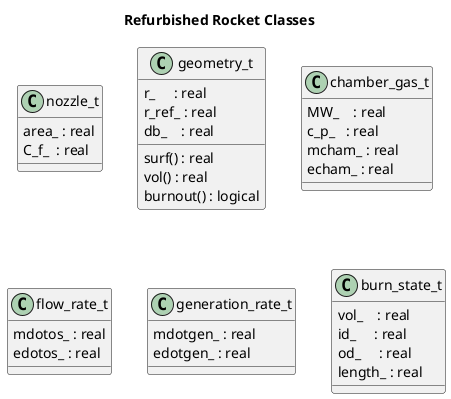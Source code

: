@startuml
Title Refurbished Rocket Classes

class nozzle_t{
  area_ : real
  C_f_  : real
}
class geometry_t{
  r_     : real
  r_ref_ : real
  db_    : real
  surf() : real
  vol() : real
  burnout() : logical
}
class chamber_gas_t{
  MW_    : real
  c_p_   : real
  mcham_ : real
  echam_ : real
}
class flow_rate_t{
  mdotos_ : real
  edotos_ : real
}
class generation_rate_t{
  mdotgen_ : real
  edotgen_ : real
}
class burn_state_t{
  vol_    : real
  id_     : real
  od_     : real
  length_ : real
}

@enduml
